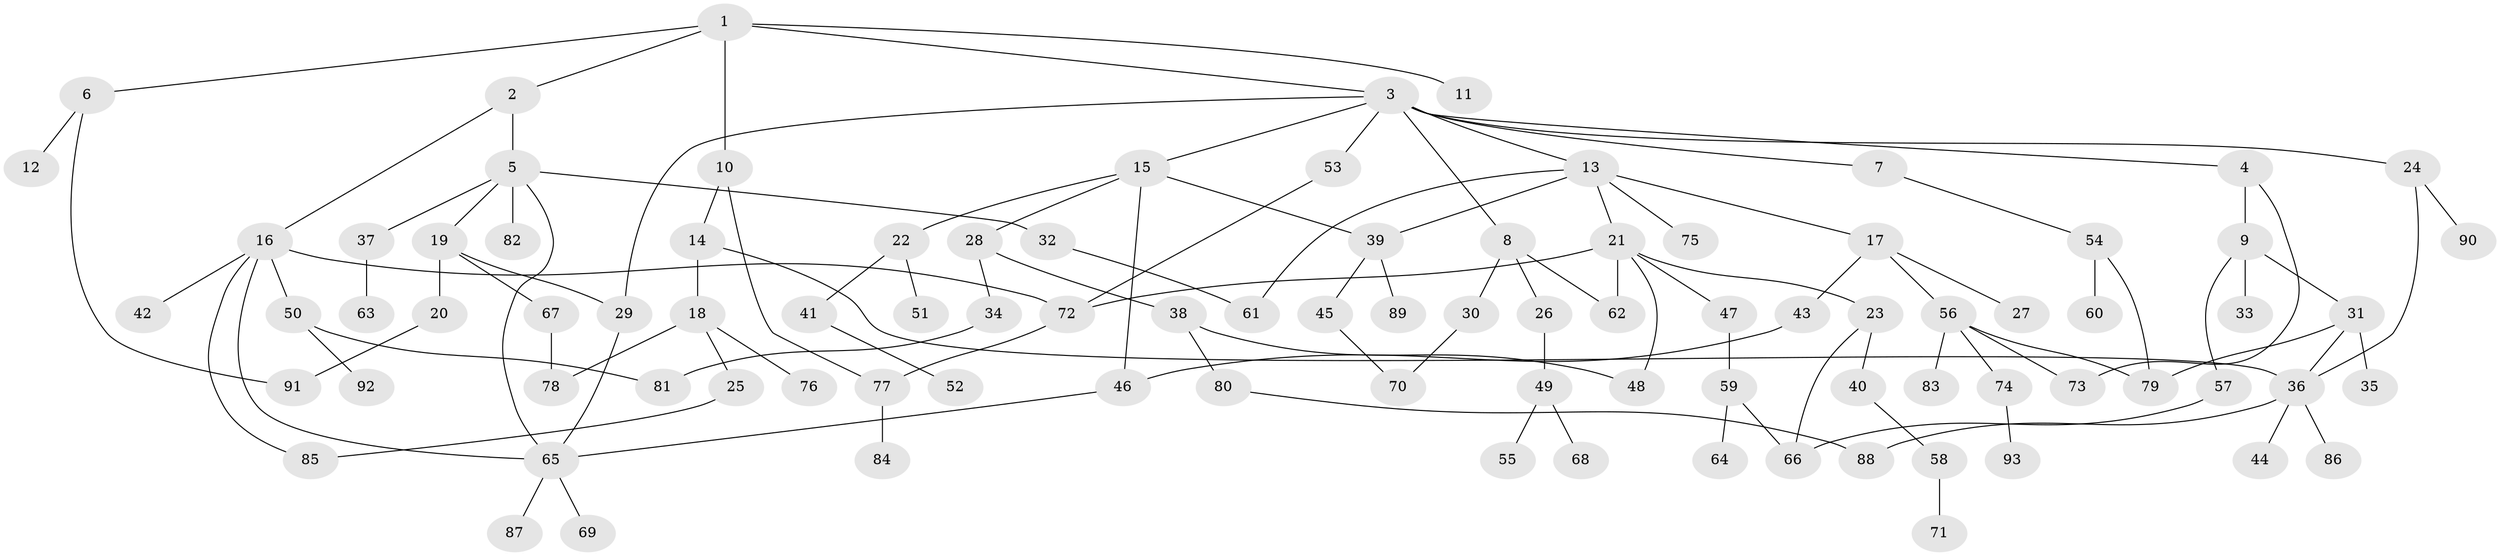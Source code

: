 // Generated by graph-tools (version 1.1) at 2025/34/03/09/25 02:34:00]
// undirected, 93 vertices, 117 edges
graph export_dot {
graph [start="1"]
  node [color=gray90,style=filled];
  1;
  2;
  3;
  4;
  5;
  6;
  7;
  8;
  9;
  10;
  11;
  12;
  13;
  14;
  15;
  16;
  17;
  18;
  19;
  20;
  21;
  22;
  23;
  24;
  25;
  26;
  27;
  28;
  29;
  30;
  31;
  32;
  33;
  34;
  35;
  36;
  37;
  38;
  39;
  40;
  41;
  42;
  43;
  44;
  45;
  46;
  47;
  48;
  49;
  50;
  51;
  52;
  53;
  54;
  55;
  56;
  57;
  58;
  59;
  60;
  61;
  62;
  63;
  64;
  65;
  66;
  67;
  68;
  69;
  70;
  71;
  72;
  73;
  74;
  75;
  76;
  77;
  78;
  79;
  80;
  81;
  82;
  83;
  84;
  85;
  86;
  87;
  88;
  89;
  90;
  91;
  92;
  93;
  1 -- 2;
  1 -- 3;
  1 -- 6;
  1 -- 10;
  1 -- 11;
  2 -- 5;
  2 -- 16;
  3 -- 4;
  3 -- 7;
  3 -- 8;
  3 -- 13;
  3 -- 15;
  3 -- 24;
  3 -- 29;
  3 -- 53;
  4 -- 9;
  4 -- 73;
  5 -- 19;
  5 -- 32;
  5 -- 37;
  5 -- 82;
  5 -- 65;
  6 -- 12;
  6 -- 91;
  7 -- 54;
  8 -- 26;
  8 -- 30;
  8 -- 62;
  9 -- 31;
  9 -- 33;
  9 -- 57;
  10 -- 14;
  10 -- 77;
  13 -- 17;
  13 -- 21;
  13 -- 75;
  13 -- 39;
  13 -- 61;
  14 -- 18;
  14 -- 36;
  15 -- 22;
  15 -- 28;
  15 -- 39;
  15 -- 46;
  16 -- 42;
  16 -- 50;
  16 -- 65;
  16 -- 72;
  16 -- 85;
  17 -- 27;
  17 -- 43;
  17 -- 56;
  18 -- 25;
  18 -- 76;
  18 -- 78;
  19 -- 20;
  19 -- 67;
  19 -- 29;
  20 -- 91;
  21 -- 23;
  21 -- 47;
  21 -- 48;
  21 -- 72;
  21 -- 62;
  22 -- 41;
  22 -- 51;
  23 -- 40;
  23 -- 66;
  24 -- 90;
  24 -- 36;
  25 -- 85;
  26 -- 49;
  28 -- 34;
  28 -- 38;
  29 -- 65;
  30 -- 70;
  31 -- 35;
  31 -- 36;
  31 -- 79;
  32 -- 61;
  34 -- 81;
  36 -- 44;
  36 -- 86;
  36 -- 88;
  37 -- 63;
  38 -- 80;
  38 -- 48;
  39 -- 45;
  39 -- 89;
  40 -- 58;
  41 -- 52;
  43 -- 46;
  45 -- 70;
  46 -- 65;
  47 -- 59;
  49 -- 55;
  49 -- 68;
  50 -- 81;
  50 -- 92;
  53 -- 72;
  54 -- 60;
  54 -- 79;
  56 -- 74;
  56 -- 79;
  56 -- 83;
  56 -- 73;
  57 -- 66;
  58 -- 71;
  59 -- 64;
  59 -- 66;
  65 -- 69;
  65 -- 87;
  67 -- 78;
  72 -- 77;
  74 -- 93;
  77 -- 84;
  80 -- 88;
}
